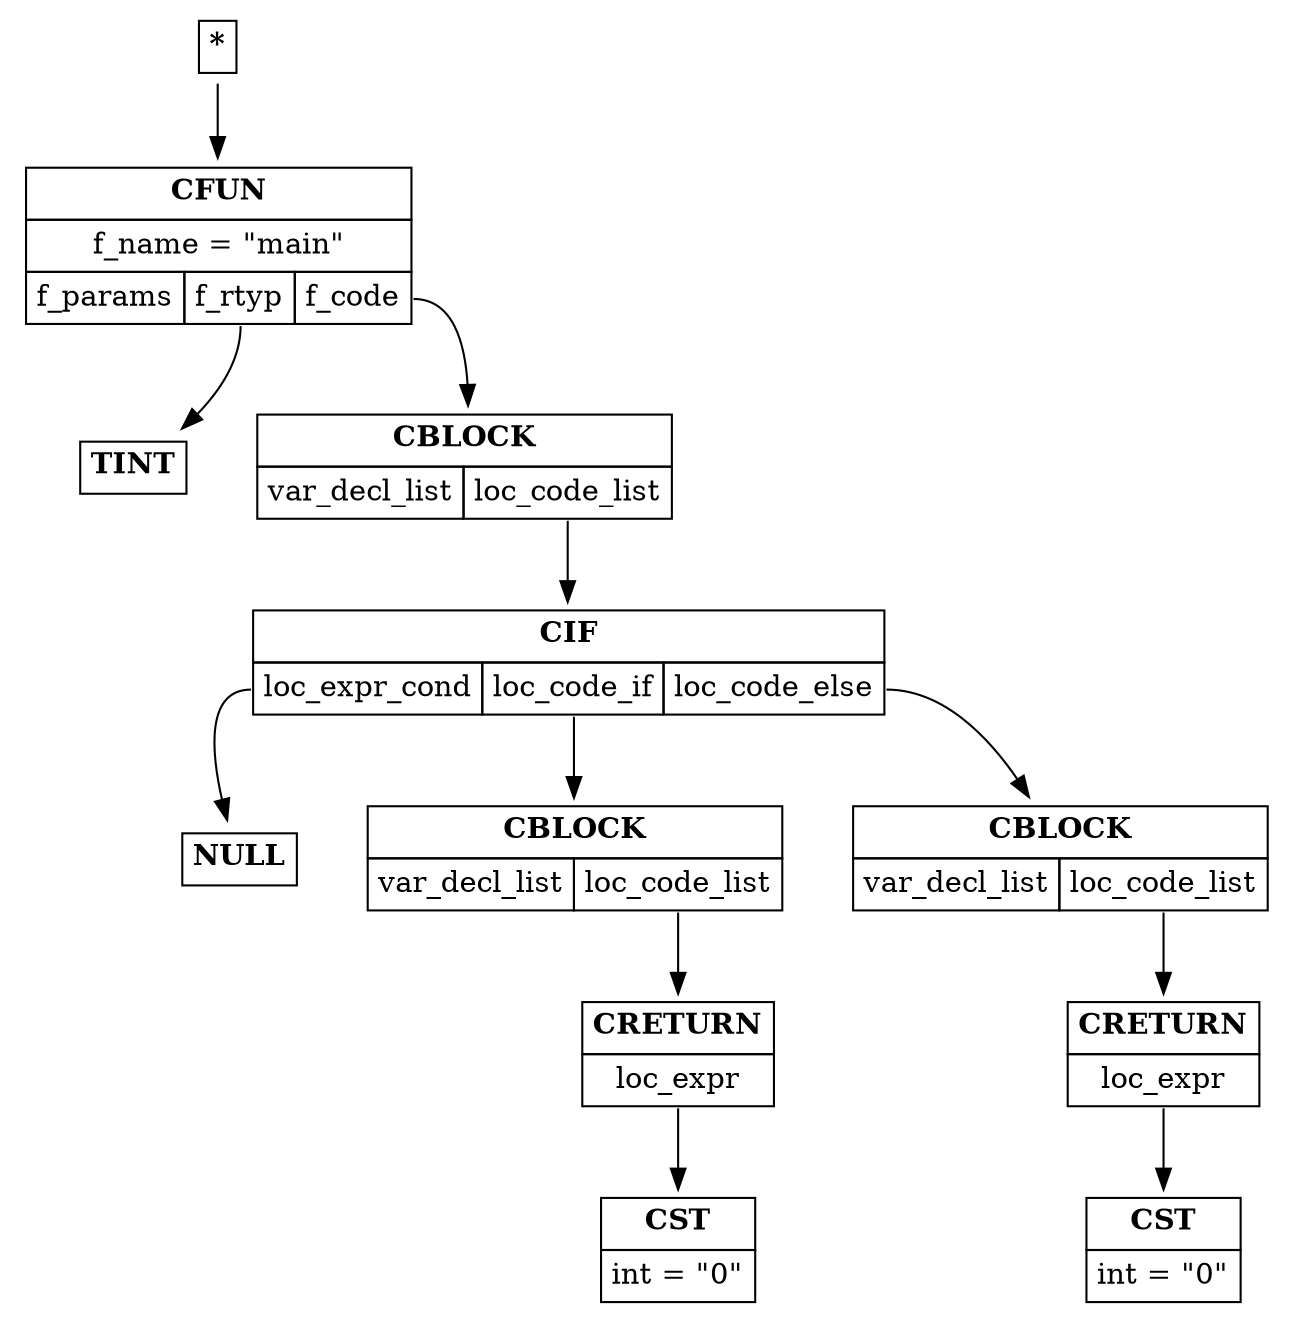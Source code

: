 digraph ast {
node [shape=plaintext];
root [label=<<table border='0' cellborder='1' cellspacing='0' cellpadding='4'><tr ><td colspan = '1'><b >*</b></td></tr></table>>]
CFUN_1 [label=<<table border='0' cellborder='1' cellspacing='0' cellpadding='4'><tr ><td colspan = '3'><b >CFUN</b></td></tr><tr ><td colspan = '3'>f_name = "main"</td></tr><tr ><td port='f_params'>f_params</td><td port='f_rtyp'>f_rtyp</td><td port='f_code'>f_code</td></tr></table>>]
root -> CFUN_1
TINT_2 [label=<<table border='0' cellborder='1' cellspacing='0' cellpadding='4'><tr ><td colspan = '1'><b >TINT</b></td></tr></table>>]
CFUN_1:f_rtyp -> TINT_2
CBLOCK_3 [label=<<table border='0' cellborder='1' cellspacing='0' cellpadding='4'><tr ><td colspan = '2'><b >CBLOCK</b></td></tr><tr ><td port='var_decl_list'>var_decl_list</td><td port='loc_code_list'>loc_code_list</td></tr></table>>]
CFUN_1:f_code -> CBLOCK_3
CIF_4 [label=<<table border='0' cellborder='1' cellspacing='0' cellpadding='4'><tr ><td colspan = '3'><b >CIF</b></td></tr><tr ><td port='loc_expr_cond'>loc_expr_cond</td><td port='loc_code_if'>loc_code_if</td><td port='loc_code_else'>loc_code_else</td></tr></table>>]
CBLOCK_3:loc_code_list -> CIF_4
NULL_5 [label=<<table border='0' cellborder='1' cellspacing='0' cellpadding='4'><tr ><td colspan = '1'><b >NULL</b></td></tr></table>>]
CIF_4:loc_expr_cond -> NULL_5
CBLOCK_6 [label=<<table border='0' cellborder='1' cellspacing='0' cellpadding='4'><tr ><td colspan = '2'><b >CBLOCK</b></td></tr><tr ><td port='var_decl_list'>var_decl_list</td><td port='loc_code_list'>loc_code_list</td></tr></table>>]
CIF_4:loc_code_if -> CBLOCK_6
CRETURN_7 [label=<<table border='0' cellborder='1' cellspacing='0' cellpadding='4'><tr ><td colspan = '1'><b >CRETURN</b></td></tr><tr ><td port='loc_expr'>loc_expr</td></tr></table>>]
CBLOCK_6:loc_code_list -> CRETURN_7
CST_8 [label=<<table border='0' cellborder='1' cellspacing='0' cellpadding='4'><tr ><td colspan = '1'><b >CST</b></td></tr><tr ><td colspan = '1'>int = "0"</td></tr></table>>]
CRETURN_7:loc_expr -> CST_8
CBLOCK_9 [label=<<table border='0' cellborder='1' cellspacing='0' cellpadding='4'><tr ><td colspan = '2'><b >CBLOCK</b></td></tr><tr ><td port='var_decl_list'>var_decl_list</td><td port='loc_code_list'>loc_code_list</td></tr></table>>]
CIF_4:loc_code_else -> CBLOCK_9
CRETURN_10 [label=<<table border='0' cellborder='1' cellspacing='0' cellpadding='4'><tr ><td colspan = '1'><b >CRETURN</b></td></tr><tr ><td port='loc_expr'>loc_expr</td></tr></table>>]
CBLOCK_9:loc_code_list -> CRETURN_10
CST_11 [label=<<table border='0' cellborder='1' cellspacing='0' cellpadding='4'><tr ><td colspan = '1'><b >CST</b></td></tr><tr ><td colspan = '1'>int = "0"</td></tr></table>>]
CRETURN_10:loc_expr -> CST_11
}